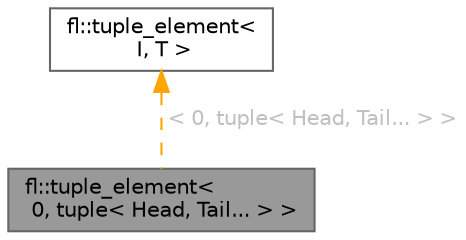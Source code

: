 digraph "fl::tuple_element&lt; 0, tuple&lt; Head, Tail... &gt; &gt;"
{
 // INTERACTIVE_SVG=YES
 // LATEX_PDF_SIZE
  bgcolor="transparent";
  edge [fontname=Helvetica,fontsize=10,labelfontname=Helvetica,labelfontsize=10];
  node [fontname=Helvetica,fontsize=10,shape=box,height=0.2,width=0.4];
  Node1 [id="Node000001",label="fl::tuple_element\<\l 0, tuple\< Head, Tail... \> \>",height=0.2,width=0.4,color="gray40", fillcolor="grey60", style="filled", fontcolor="black",tooltip=" "];
  Node2 -> Node1 [id="edge1_Node000001_Node000002",dir="back",color="orange",style="dashed",tooltip=" ",label=" \< 0, tuple\< Head, Tail... \> \>",fontcolor="grey" ];
  Node2 [id="Node000002",label="fl::tuple_element\<\l I, T \>",height=0.2,width=0.4,color="gray40", fillcolor="white", style="filled",URL="$d4/d36/namespacefl.html#d2/d97/structfl_1_1tuple__element",tooltip=" "];
}
